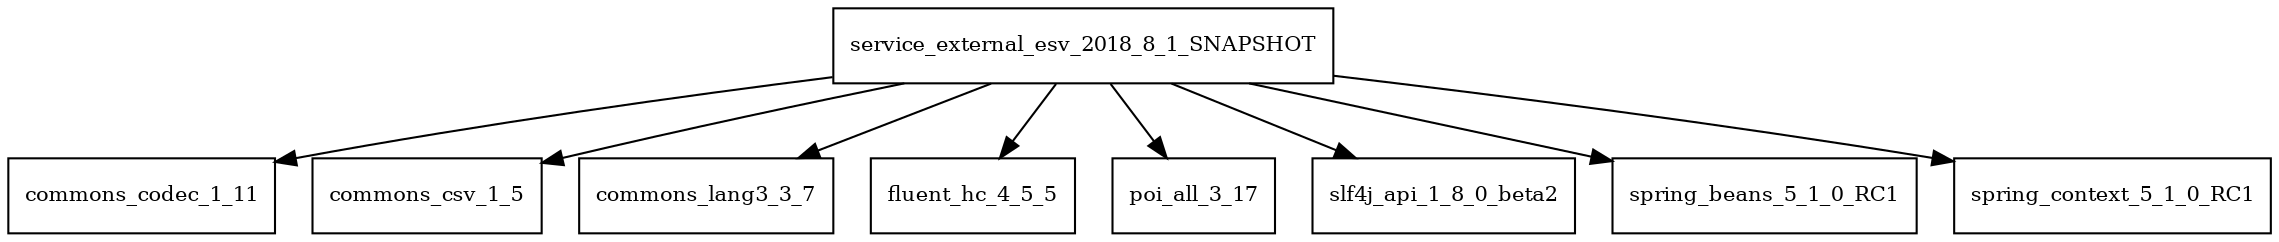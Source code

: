 digraph service_external_esv_2018_8_1_SNAPSHOT_dependencies {
  node [shape = box, fontsize=10.0];
  service_external_esv_2018_8_1_SNAPSHOT -> commons_codec_1_11;
  service_external_esv_2018_8_1_SNAPSHOT -> commons_csv_1_5;
  service_external_esv_2018_8_1_SNAPSHOT -> commons_lang3_3_7;
  service_external_esv_2018_8_1_SNAPSHOT -> fluent_hc_4_5_5;
  service_external_esv_2018_8_1_SNAPSHOT -> poi_all_3_17;
  service_external_esv_2018_8_1_SNAPSHOT -> slf4j_api_1_8_0_beta2;
  service_external_esv_2018_8_1_SNAPSHOT -> spring_beans_5_1_0_RC1;
  service_external_esv_2018_8_1_SNAPSHOT -> spring_context_5_1_0_RC1;
}
